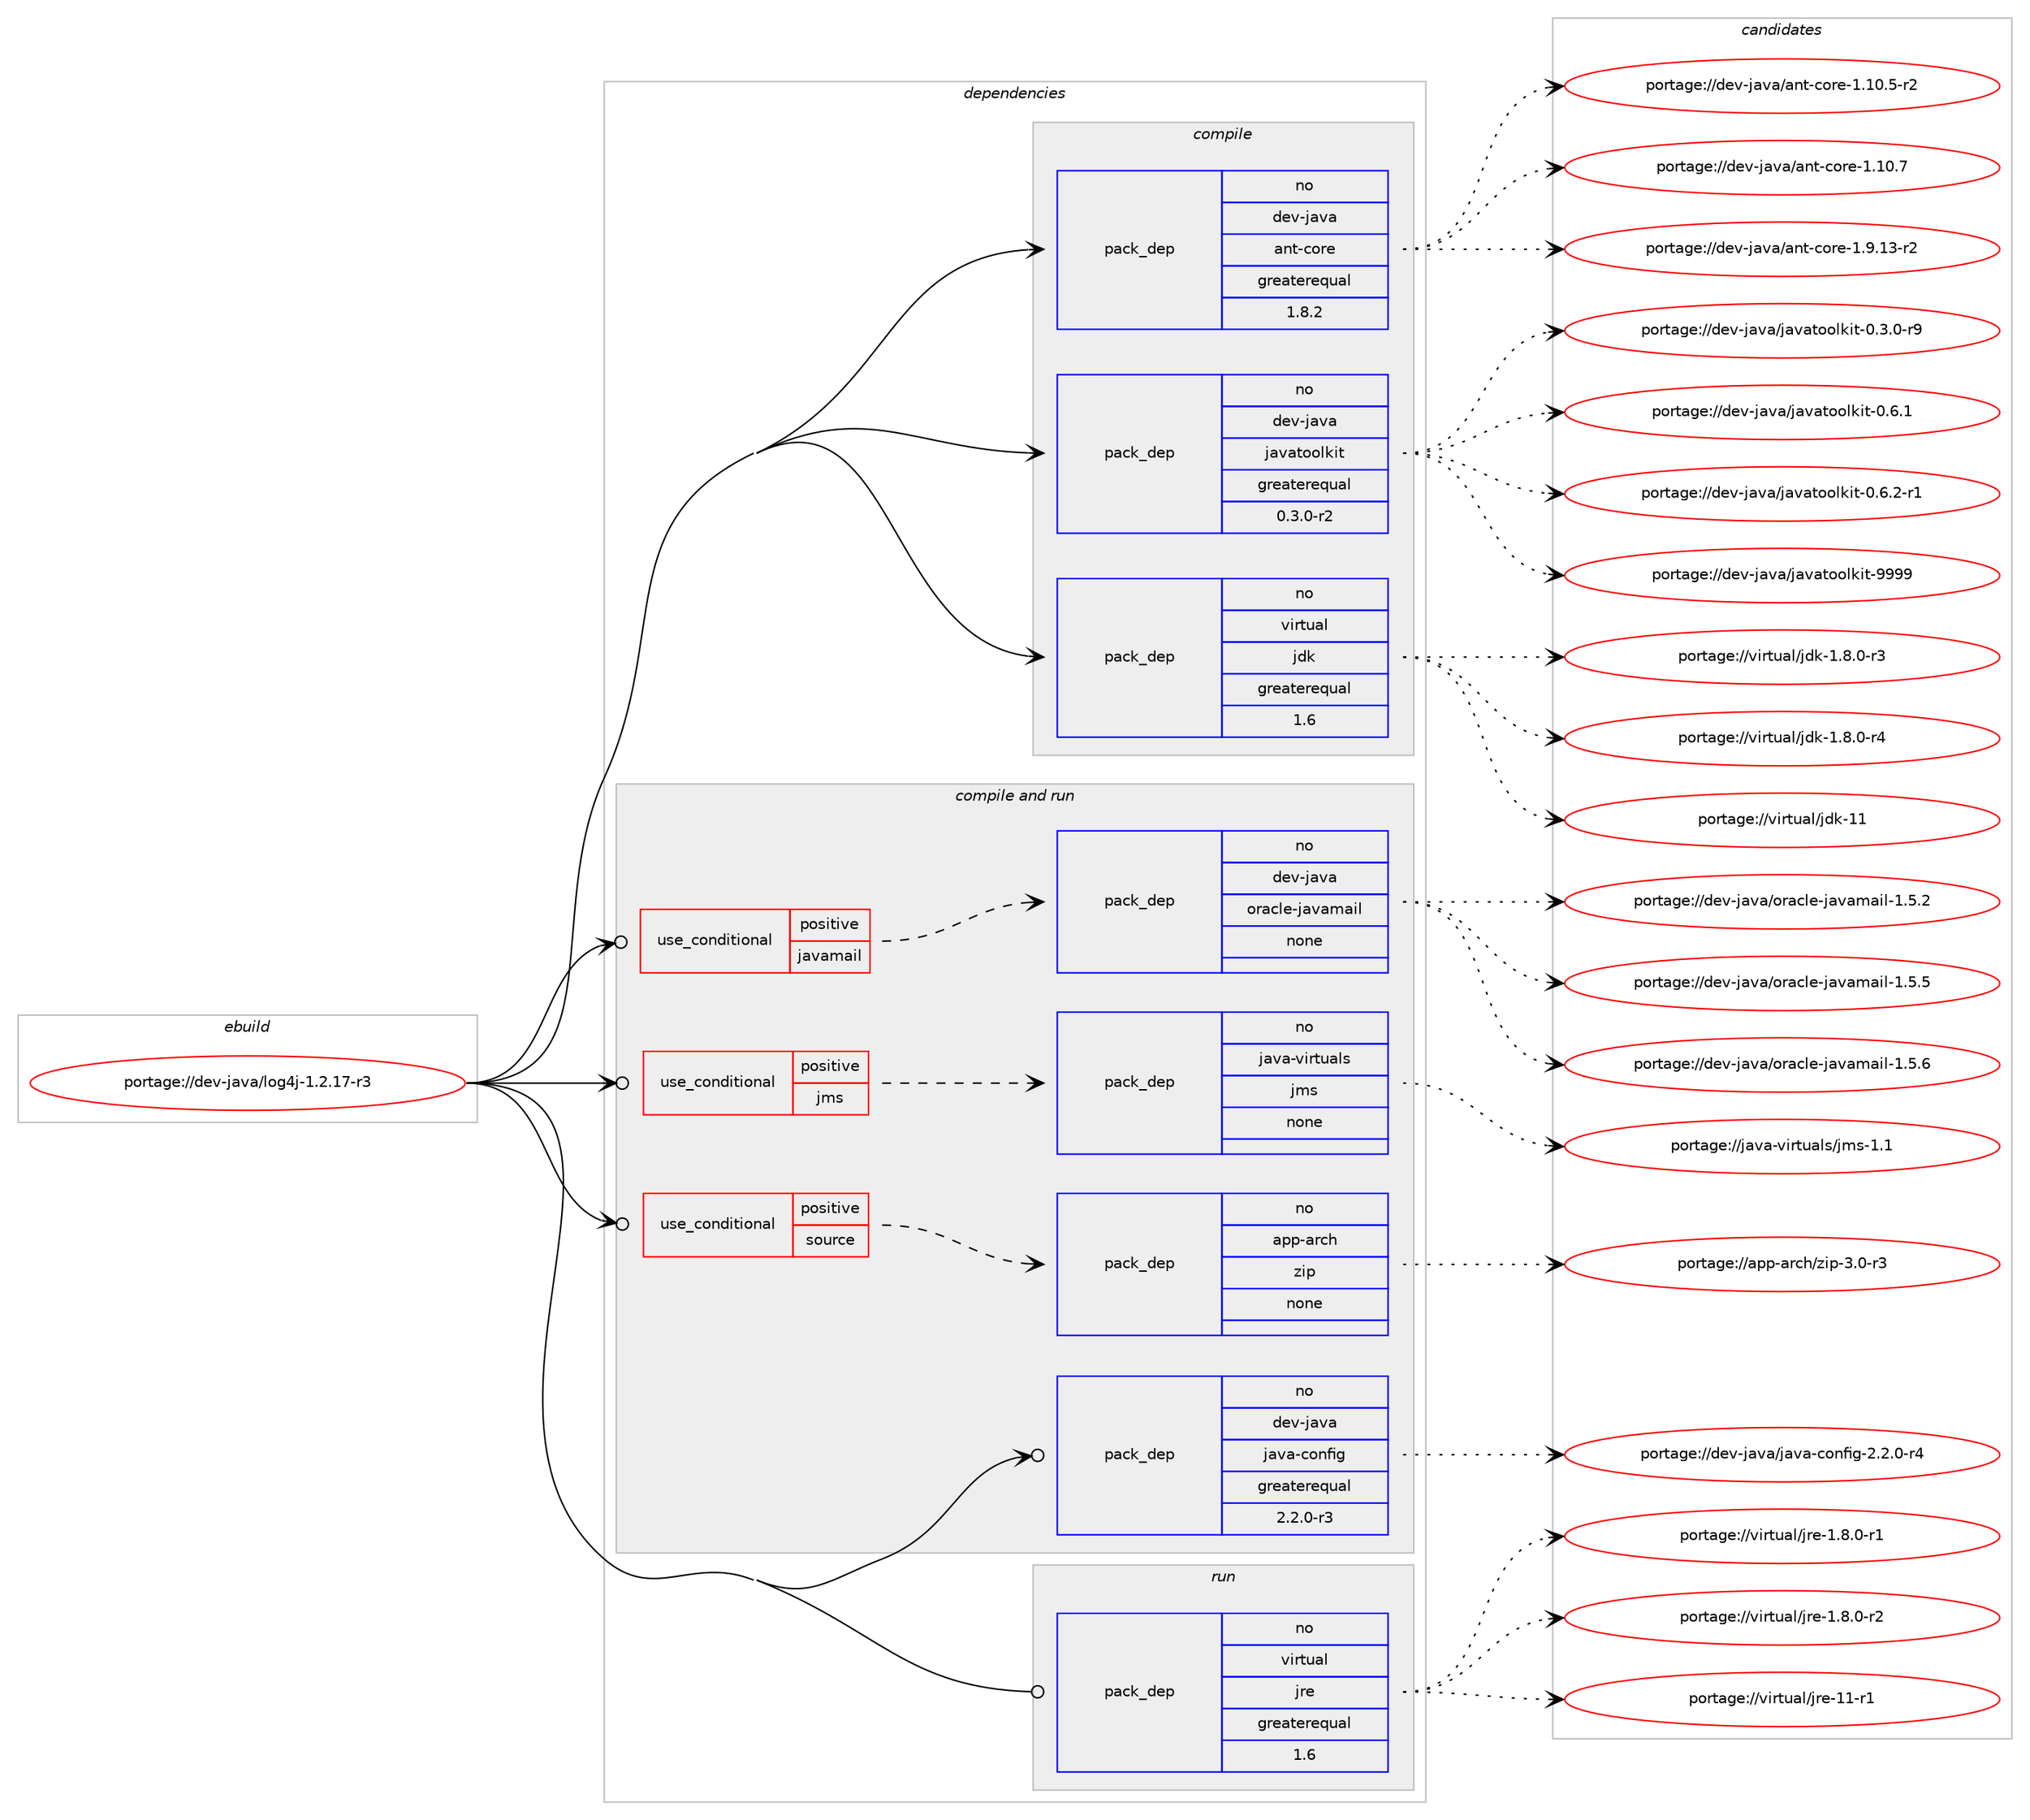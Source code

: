 digraph prolog {

# *************
# Graph options
# *************

newrank=true;
concentrate=true;
compound=true;
graph [rankdir=LR,fontname=Helvetica,fontsize=10,ranksep=1.5];#, ranksep=2.5, nodesep=0.2];
edge  [arrowhead=vee];
node  [fontname=Helvetica,fontsize=10];

# **********
# The ebuild
# **********

subgraph cluster_leftcol {
color=gray;
rank=same;
label=<<i>ebuild</i>>;
id [label="portage://dev-java/log4j-1.2.17-r3", color=red, width=4, href="../dev-java/log4j-1.2.17-r3.svg"];
}

# ****************
# The dependencies
# ****************

subgraph cluster_midcol {
color=gray;
label=<<i>dependencies</i>>;
subgraph cluster_compile {
fillcolor="#eeeeee";
style=filled;
label=<<i>compile</i>>;
subgraph pack68870 {
dependency90207 [label=<<TABLE BORDER="0" CELLBORDER="1" CELLSPACING="0" CELLPADDING="4" WIDTH="220"><TR><TD ROWSPAN="6" CELLPADDING="30">pack_dep</TD></TR><TR><TD WIDTH="110">no</TD></TR><TR><TD>dev-java</TD></TR><TR><TD>ant-core</TD></TR><TR><TD>greaterequal</TD></TR><TR><TD>1.8.2</TD></TR></TABLE>>, shape=none, color=blue];
}
id:e -> dependency90207:w [weight=20,style="solid",arrowhead="vee"];
subgraph pack68871 {
dependency90208 [label=<<TABLE BORDER="0" CELLBORDER="1" CELLSPACING="0" CELLPADDING="4" WIDTH="220"><TR><TD ROWSPAN="6" CELLPADDING="30">pack_dep</TD></TR><TR><TD WIDTH="110">no</TD></TR><TR><TD>dev-java</TD></TR><TR><TD>javatoolkit</TD></TR><TR><TD>greaterequal</TD></TR><TR><TD>0.3.0-r2</TD></TR></TABLE>>, shape=none, color=blue];
}
id:e -> dependency90208:w [weight=20,style="solid",arrowhead="vee"];
subgraph pack68872 {
dependency90209 [label=<<TABLE BORDER="0" CELLBORDER="1" CELLSPACING="0" CELLPADDING="4" WIDTH="220"><TR><TD ROWSPAN="6" CELLPADDING="30">pack_dep</TD></TR><TR><TD WIDTH="110">no</TD></TR><TR><TD>virtual</TD></TR><TR><TD>jdk</TD></TR><TR><TD>greaterequal</TD></TR><TR><TD>1.6</TD></TR></TABLE>>, shape=none, color=blue];
}
id:e -> dependency90209:w [weight=20,style="solid",arrowhead="vee"];
}
subgraph cluster_compileandrun {
fillcolor="#eeeeee";
style=filled;
label=<<i>compile and run</i>>;
subgraph cond18619 {
dependency90210 [label=<<TABLE BORDER="0" CELLBORDER="1" CELLSPACING="0" CELLPADDING="4"><TR><TD ROWSPAN="3" CELLPADDING="10">use_conditional</TD></TR><TR><TD>positive</TD></TR><TR><TD>javamail</TD></TR></TABLE>>, shape=none, color=red];
subgraph pack68873 {
dependency90211 [label=<<TABLE BORDER="0" CELLBORDER="1" CELLSPACING="0" CELLPADDING="4" WIDTH="220"><TR><TD ROWSPAN="6" CELLPADDING="30">pack_dep</TD></TR><TR><TD WIDTH="110">no</TD></TR><TR><TD>dev-java</TD></TR><TR><TD>oracle-javamail</TD></TR><TR><TD>none</TD></TR><TR><TD></TD></TR></TABLE>>, shape=none, color=blue];
}
dependency90210:e -> dependency90211:w [weight=20,style="dashed",arrowhead="vee"];
}
id:e -> dependency90210:w [weight=20,style="solid",arrowhead="odotvee"];
subgraph cond18620 {
dependency90212 [label=<<TABLE BORDER="0" CELLBORDER="1" CELLSPACING="0" CELLPADDING="4"><TR><TD ROWSPAN="3" CELLPADDING="10">use_conditional</TD></TR><TR><TD>positive</TD></TR><TR><TD>jms</TD></TR></TABLE>>, shape=none, color=red];
subgraph pack68874 {
dependency90213 [label=<<TABLE BORDER="0" CELLBORDER="1" CELLSPACING="0" CELLPADDING="4" WIDTH="220"><TR><TD ROWSPAN="6" CELLPADDING="30">pack_dep</TD></TR><TR><TD WIDTH="110">no</TD></TR><TR><TD>java-virtuals</TD></TR><TR><TD>jms</TD></TR><TR><TD>none</TD></TR><TR><TD></TD></TR></TABLE>>, shape=none, color=blue];
}
dependency90212:e -> dependency90213:w [weight=20,style="dashed",arrowhead="vee"];
}
id:e -> dependency90212:w [weight=20,style="solid",arrowhead="odotvee"];
subgraph cond18621 {
dependency90214 [label=<<TABLE BORDER="0" CELLBORDER="1" CELLSPACING="0" CELLPADDING="4"><TR><TD ROWSPAN="3" CELLPADDING="10">use_conditional</TD></TR><TR><TD>positive</TD></TR><TR><TD>source</TD></TR></TABLE>>, shape=none, color=red];
subgraph pack68875 {
dependency90215 [label=<<TABLE BORDER="0" CELLBORDER="1" CELLSPACING="0" CELLPADDING="4" WIDTH="220"><TR><TD ROWSPAN="6" CELLPADDING="30">pack_dep</TD></TR><TR><TD WIDTH="110">no</TD></TR><TR><TD>app-arch</TD></TR><TR><TD>zip</TD></TR><TR><TD>none</TD></TR><TR><TD></TD></TR></TABLE>>, shape=none, color=blue];
}
dependency90214:e -> dependency90215:w [weight=20,style="dashed",arrowhead="vee"];
}
id:e -> dependency90214:w [weight=20,style="solid",arrowhead="odotvee"];
subgraph pack68876 {
dependency90216 [label=<<TABLE BORDER="0" CELLBORDER="1" CELLSPACING="0" CELLPADDING="4" WIDTH="220"><TR><TD ROWSPAN="6" CELLPADDING="30">pack_dep</TD></TR><TR><TD WIDTH="110">no</TD></TR><TR><TD>dev-java</TD></TR><TR><TD>java-config</TD></TR><TR><TD>greaterequal</TD></TR><TR><TD>2.2.0-r3</TD></TR></TABLE>>, shape=none, color=blue];
}
id:e -> dependency90216:w [weight=20,style="solid",arrowhead="odotvee"];
}
subgraph cluster_run {
fillcolor="#eeeeee";
style=filled;
label=<<i>run</i>>;
subgraph pack68877 {
dependency90217 [label=<<TABLE BORDER="0" CELLBORDER="1" CELLSPACING="0" CELLPADDING="4" WIDTH="220"><TR><TD ROWSPAN="6" CELLPADDING="30">pack_dep</TD></TR><TR><TD WIDTH="110">no</TD></TR><TR><TD>virtual</TD></TR><TR><TD>jre</TD></TR><TR><TD>greaterequal</TD></TR><TR><TD>1.6</TD></TR></TABLE>>, shape=none, color=blue];
}
id:e -> dependency90217:w [weight=20,style="solid",arrowhead="odot"];
}
}

# **************
# The candidates
# **************

subgraph cluster_choices {
rank=same;
color=gray;
label=<<i>candidates</i>>;

subgraph choice68870 {
color=black;
nodesep=1;
choiceportage10010111845106971189747971101164599111114101454946494846534511450 [label="portage://dev-java/ant-core-1.10.5-r2", color=red, width=4,href="../dev-java/ant-core-1.10.5-r2.svg"];
choiceportage1001011184510697118974797110116459911111410145494649484655 [label="portage://dev-java/ant-core-1.10.7", color=red, width=4,href="../dev-java/ant-core-1.10.7.svg"];
choiceportage10010111845106971189747971101164599111114101454946574649514511450 [label="portage://dev-java/ant-core-1.9.13-r2", color=red, width=4,href="../dev-java/ant-core-1.9.13-r2.svg"];
dependency90207:e -> choiceportage10010111845106971189747971101164599111114101454946494846534511450:w [style=dotted,weight="100"];
dependency90207:e -> choiceportage1001011184510697118974797110116459911111410145494649484655:w [style=dotted,weight="100"];
dependency90207:e -> choiceportage10010111845106971189747971101164599111114101454946574649514511450:w [style=dotted,weight="100"];
}
subgraph choice68871 {
color=black;
nodesep=1;
choiceportage1001011184510697118974710697118971161111111081071051164548465146484511457 [label="portage://dev-java/javatoolkit-0.3.0-r9", color=red, width=4,href="../dev-java/javatoolkit-0.3.0-r9.svg"];
choiceportage100101118451069711897471069711897116111111108107105116454846544649 [label="portage://dev-java/javatoolkit-0.6.1", color=red, width=4,href="../dev-java/javatoolkit-0.6.1.svg"];
choiceportage1001011184510697118974710697118971161111111081071051164548465446504511449 [label="portage://dev-java/javatoolkit-0.6.2-r1", color=red, width=4,href="../dev-java/javatoolkit-0.6.2-r1.svg"];
choiceportage1001011184510697118974710697118971161111111081071051164557575757 [label="portage://dev-java/javatoolkit-9999", color=red, width=4,href="../dev-java/javatoolkit-9999.svg"];
dependency90208:e -> choiceportage1001011184510697118974710697118971161111111081071051164548465146484511457:w [style=dotted,weight="100"];
dependency90208:e -> choiceportage100101118451069711897471069711897116111111108107105116454846544649:w [style=dotted,weight="100"];
dependency90208:e -> choiceportage1001011184510697118974710697118971161111111081071051164548465446504511449:w [style=dotted,weight="100"];
dependency90208:e -> choiceportage1001011184510697118974710697118971161111111081071051164557575757:w [style=dotted,weight="100"];
}
subgraph choice68872 {
color=black;
nodesep=1;
choiceportage11810511411611797108471061001074549465646484511451 [label="portage://virtual/jdk-1.8.0-r3", color=red, width=4,href="../virtual/jdk-1.8.0-r3.svg"];
choiceportage11810511411611797108471061001074549465646484511452 [label="portage://virtual/jdk-1.8.0-r4", color=red, width=4,href="../virtual/jdk-1.8.0-r4.svg"];
choiceportage1181051141161179710847106100107454949 [label="portage://virtual/jdk-11", color=red, width=4,href="../virtual/jdk-11.svg"];
dependency90209:e -> choiceportage11810511411611797108471061001074549465646484511451:w [style=dotted,weight="100"];
dependency90209:e -> choiceportage11810511411611797108471061001074549465646484511452:w [style=dotted,weight="100"];
dependency90209:e -> choiceportage1181051141161179710847106100107454949:w [style=dotted,weight="100"];
}
subgraph choice68873 {
color=black;
nodesep=1;
choiceportage10010111845106971189747111114979910810145106971189710997105108454946534650 [label="portage://dev-java/oracle-javamail-1.5.2", color=red, width=4,href="../dev-java/oracle-javamail-1.5.2.svg"];
choiceportage10010111845106971189747111114979910810145106971189710997105108454946534653 [label="portage://dev-java/oracle-javamail-1.5.5", color=red, width=4,href="../dev-java/oracle-javamail-1.5.5.svg"];
choiceportage10010111845106971189747111114979910810145106971189710997105108454946534654 [label="portage://dev-java/oracle-javamail-1.5.6", color=red, width=4,href="../dev-java/oracle-javamail-1.5.6.svg"];
dependency90211:e -> choiceportage10010111845106971189747111114979910810145106971189710997105108454946534650:w [style=dotted,weight="100"];
dependency90211:e -> choiceportage10010111845106971189747111114979910810145106971189710997105108454946534653:w [style=dotted,weight="100"];
dependency90211:e -> choiceportage10010111845106971189747111114979910810145106971189710997105108454946534654:w [style=dotted,weight="100"];
}
subgraph choice68874 {
color=black;
nodesep=1;
choiceportage106971189745118105114116117971081154710610911545494649 [label="portage://java-virtuals/jms-1.1", color=red, width=4,href="../java-virtuals/jms-1.1.svg"];
dependency90213:e -> choiceportage106971189745118105114116117971081154710610911545494649:w [style=dotted,weight="100"];
}
subgraph choice68875 {
color=black;
nodesep=1;
choiceportage9711211245971149910447122105112455146484511451 [label="portage://app-arch/zip-3.0-r3", color=red, width=4,href="../app-arch/zip-3.0-r3.svg"];
dependency90215:e -> choiceportage9711211245971149910447122105112455146484511451:w [style=dotted,weight="100"];
}
subgraph choice68876 {
color=black;
nodesep=1;
choiceportage10010111845106971189747106971189745991111101021051034550465046484511452 [label="portage://dev-java/java-config-2.2.0-r4", color=red, width=4,href="../dev-java/java-config-2.2.0-r4.svg"];
dependency90216:e -> choiceportage10010111845106971189747106971189745991111101021051034550465046484511452:w [style=dotted,weight="100"];
}
subgraph choice68877 {
color=black;
nodesep=1;
choiceportage11810511411611797108471061141014549465646484511449 [label="portage://virtual/jre-1.8.0-r1", color=red, width=4,href="../virtual/jre-1.8.0-r1.svg"];
choiceportage11810511411611797108471061141014549465646484511450 [label="portage://virtual/jre-1.8.0-r2", color=red, width=4,href="../virtual/jre-1.8.0-r2.svg"];
choiceportage11810511411611797108471061141014549494511449 [label="portage://virtual/jre-11-r1", color=red, width=4,href="../virtual/jre-11-r1.svg"];
dependency90217:e -> choiceportage11810511411611797108471061141014549465646484511449:w [style=dotted,weight="100"];
dependency90217:e -> choiceportage11810511411611797108471061141014549465646484511450:w [style=dotted,weight="100"];
dependency90217:e -> choiceportage11810511411611797108471061141014549494511449:w [style=dotted,weight="100"];
}
}

}
